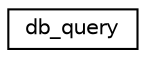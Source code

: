 digraph "Graphical Class Hierarchy"
{
  edge [fontname="Helvetica",fontsize="10",labelfontname="Helvetica",labelfontsize="10"];
  node [fontname="Helvetica",fontsize="10",shape=record];
  rankdir="LR";
  Node0 [label="db_query",height=0.2,width=0.4,color="black", fillcolor="white", style="filled",URL="$classdb__query.html"];
}
